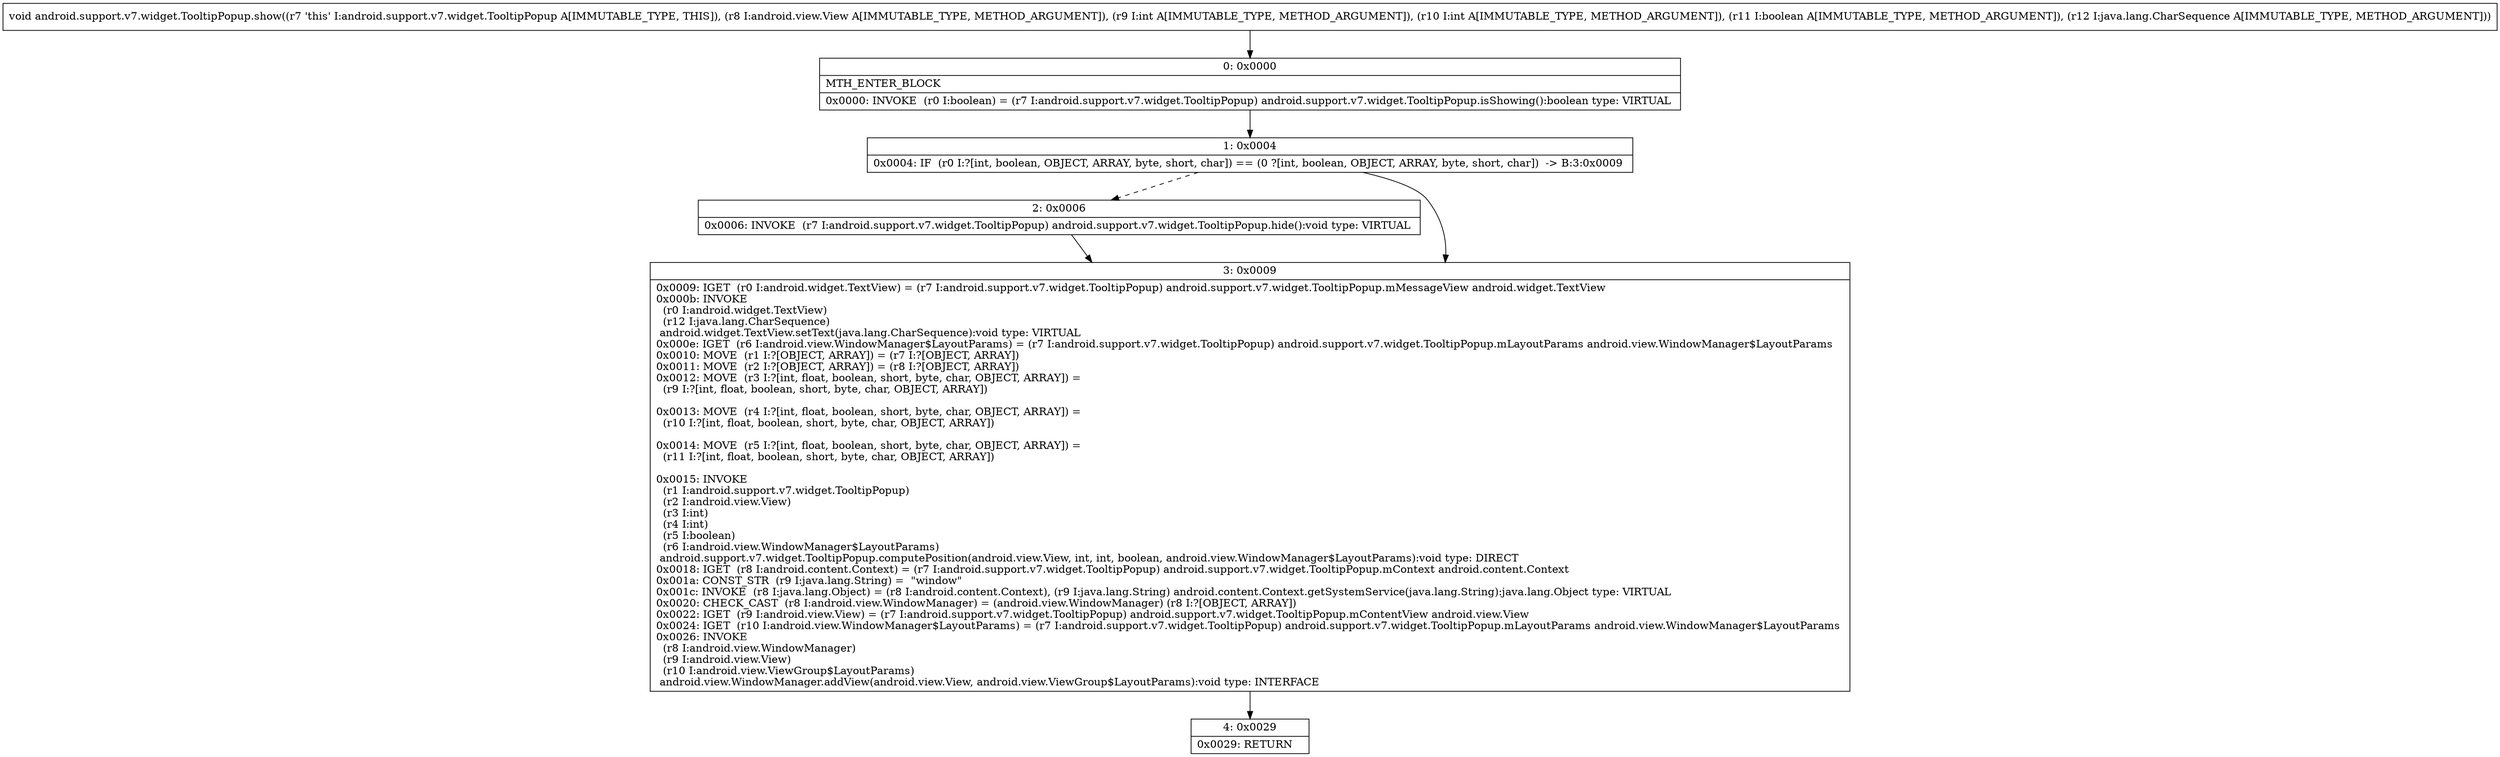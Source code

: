digraph "CFG forandroid.support.v7.widget.TooltipPopup.show(Landroid\/view\/View;IIZLjava\/lang\/CharSequence;)V" {
Node_0 [shape=record,label="{0\:\ 0x0000|MTH_ENTER_BLOCK\l|0x0000: INVOKE  (r0 I:boolean) = (r7 I:android.support.v7.widget.TooltipPopup) android.support.v7.widget.TooltipPopup.isShowing():boolean type: VIRTUAL \l}"];
Node_1 [shape=record,label="{1\:\ 0x0004|0x0004: IF  (r0 I:?[int, boolean, OBJECT, ARRAY, byte, short, char]) == (0 ?[int, boolean, OBJECT, ARRAY, byte, short, char])  \-\> B:3:0x0009 \l}"];
Node_2 [shape=record,label="{2\:\ 0x0006|0x0006: INVOKE  (r7 I:android.support.v7.widget.TooltipPopup) android.support.v7.widget.TooltipPopup.hide():void type: VIRTUAL \l}"];
Node_3 [shape=record,label="{3\:\ 0x0009|0x0009: IGET  (r0 I:android.widget.TextView) = (r7 I:android.support.v7.widget.TooltipPopup) android.support.v7.widget.TooltipPopup.mMessageView android.widget.TextView \l0x000b: INVOKE  \l  (r0 I:android.widget.TextView)\l  (r12 I:java.lang.CharSequence)\l android.widget.TextView.setText(java.lang.CharSequence):void type: VIRTUAL \l0x000e: IGET  (r6 I:android.view.WindowManager$LayoutParams) = (r7 I:android.support.v7.widget.TooltipPopup) android.support.v7.widget.TooltipPopup.mLayoutParams android.view.WindowManager$LayoutParams \l0x0010: MOVE  (r1 I:?[OBJECT, ARRAY]) = (r7 I:?[OBJECT, ARRAY]) \l0x0011: MOVE  (r2 I:?[OBJECT, ARRAY]) = (r8 I:?[OBJECT, ARRAY]) \l0x0012: MOVE  (r3 I:?[int, float, boolean, short, byte, char, OBJECT, ARRAY]) = \l  (r9 I:?[int, float, boolean, short, byte, char, OBJECT, ARRAY])\l \l0x0013: MOVE  (r4 I:?[int, float, boolean, short, byte, char, OBJECT, ARRAY]) = \l  (r10 I:?[int, float, boolean, short, byte, char, OBJECT, ARRAY])\l \l0x0014: MOVE  (r5 I:?[int, float, boolean, short, byte, char, OBJECT, ARRAY]) = \l  (r11 I:?[int, float, boolean, short, byte, char, OBJECT, ARRAY])\l \l0x0015: INVOKE  \l  (r1 I:android.support.v7.widget.TooltipPopup)\l  (r2 I:android.view.View)\l  (r3 I:int)\l  (r4 I:int)\l  (r5 I:boolean)\l  (r6 I:android.view.WindowManager$LayoutParams)\l android.support.v7.widget.TooltipPopup.computePosition(android.view.View, int, int, boolean, android.view.WindowManager$LayoutParams):void type: DIRECT \l0x0018: IGET  (r8 I:android.content.Context) = (r7 I:android.support.v7.widget.TooltipPopup) android.support.v7.widget.TooltipPopup.mContext android.content.Context \l0x001a: CONST_STR  (r9 I:java.lang.String) =  \"window\" \l0x001c: INVOKE  (r8 I:java.lang.Object) = (r8 I:android.content.Context), (r9 I:java.lang.String) android.content.Context.getSystemService(java.lang.String):java.lang.Object type: VIRTUAL \l0x0020: CHECK_CAST  (r8 I:android.view.WindowManager) = (android.view.WindowManager) (r8 I:?[OBJECT, ARRAY]) \l0x0022: IGET  (r9 I:android.view.View) = (r7 I:android.support.v7.widget.TooltipPopup) android.support.v7.widget.TooltipPopup.mContentView android.view.View \l0x0024: IGET  (r10 I:android.view.WindowManager$LayoutParams) = (r7 I:android.support.v7.widget.TooltipPopup) android.support.v7.widget.TooltipPopup.mLayoutParams android.view.WindowManager$LayoutParams \l0x0026: INVOKE  \l  (r8 I:android.view.WindowManager)\l  (r9 I:android.view.View)\l  (r10 I:android.view.ViewGroup$LayoutParams)\l android.view.WindowManager.addView(android.view.View, android.view.ViewGroup$LayoutParams):void type: INTERFACE \l}"];
Node_4 [shape=record,label="{4\:\ 0x0029|0x0029: RETURN   \l}"];
MethodNode[shape=record,label="{void android.support.v7.widget.TooltipPopup.show((r7 'this' I:android.support.v7.widget.TooltipPopup A[IMMUTABLE_TYPE, THIS]), (r8 I:android.view.View A[IMMUTABLE_TYPE, METHOD_ARGUMENT]), (r9 I:int A[IMMUTABLE_TYPE, METHOD_ARGUMENT]), (r10 I:int A[IMMUTABLE_TYPE, METHOD_ARGUMENT]), (r11 I:boolean A[IMMUTABLE_TYPE, METHOD_ARGUMENT]), (r12 I:java.lang.CharSequence A[IMMUTABLE_TYPE, METHOD_ARGUMENT])) }"];
MethodNode -> Node_0;
Node_0 -> Node_1;
Node_1 -> Node_2[style=dashed];
Node_1 -> Node_3;
Node_2 -> Node_3;
Node_3 -> Node_4;
}

